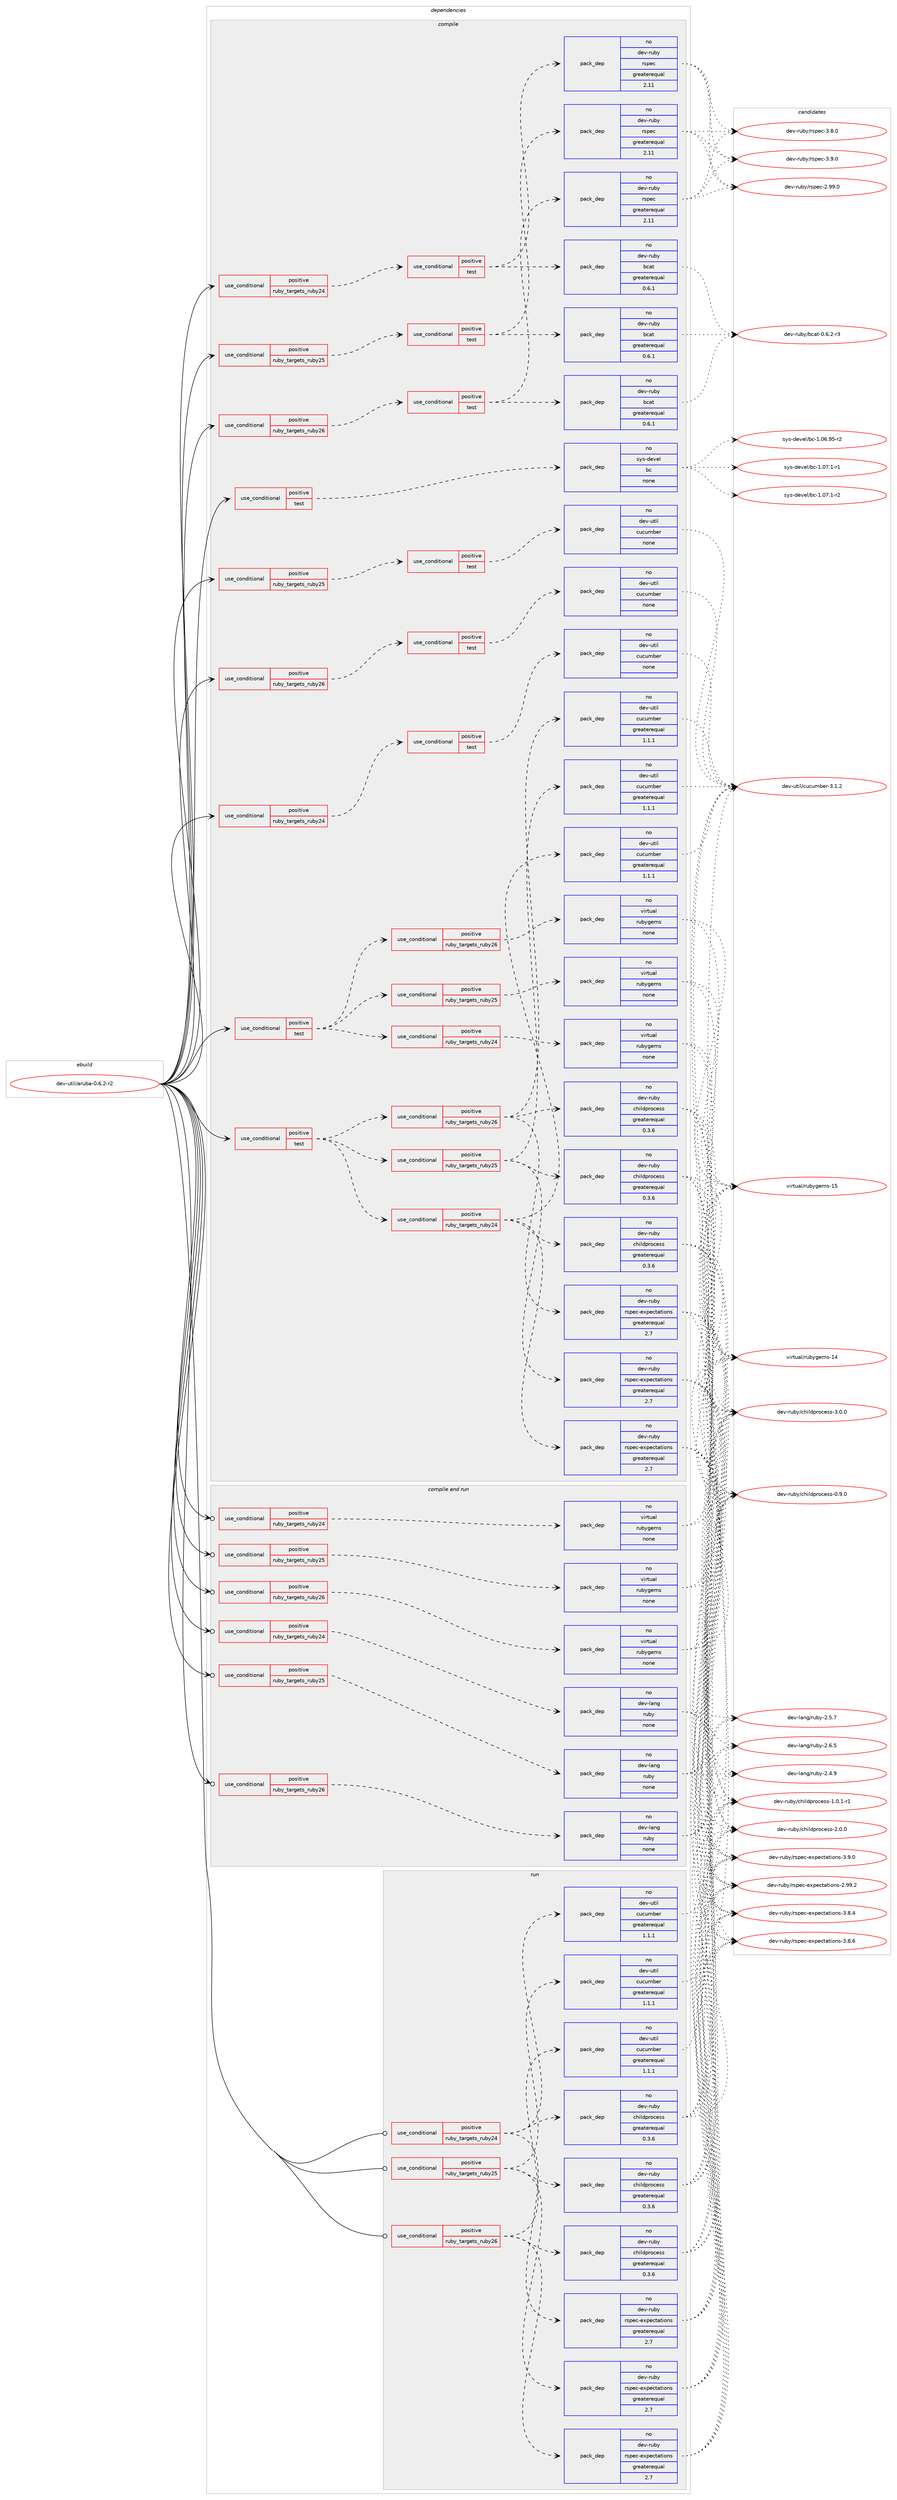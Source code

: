 digraph prolog {

# *************
# Graph options
# *************

newrank=true;
concentrate=true;
compound=true;
graph [rankdir=LR,fontname=Helvetica,fontsize=10,ranksep=1.5];#, ranksep=2.5, nodesep=0.2];
edge  [arrowhead=vee];
node  [fontname=Helvetica,fontsize=10];

# **********
# The ebuild
# **********

subgraph cluster_leftcol {
color=gray;
rank=same;
label=<<i>ebuild</i>>;
id [label="dev-util/aruba-0.6.2-r2", color=red, width=4, href="../dev-util/aruba-0.6.2-r2.svg"];
}

# ****************
# The dependencies
# ****************

subgraph cluster_midcol {
color=gray;
label=<<i>dependencies</i>>;
subgraph cluster_compile {
fillcolor="#eeeeee";
style=filled;
label=<<i>compile</i>>;
subgraph cond181787 {
dependency725439 [label=<<TABLE BORDER="0" CELLBORDER="1" CELLSPACING="0" CELLPADDING="4"><TR><TD ROWSPAN="3" CELLPADDING="10">use_conditional</TD></TR><TR><TD>positive</TD></TR><TR><TD>ruby_targets_ruby24</TD></TR></TABLE>>, shape=none, color=red];
subgraph cond181788 {
dependency725440 [label=<<TABLE BORDER="0" CELLBORDER="1" CELLSPACING="0" CELLPADDING="4"><TR><TD ROWSPAN="3" CELLPADDING="10">use_conditional</TD></TR><TR><TD>positive</TD></TR><TR><TD>test</TD></TR></TABLE>>, shape=none, color=red];
subgraph pack531557 {
dependency725441 [label=<<TABLE BORDER="0" CELLBORDER="1" CELLSPACING="0" CELLPADDING="4" WIDTH="220"><TR><TD ROWSPAN="6" CELLPADDING="30">pack_dep</TD></TR><TR><TD WIDTH="110">no</TD></TR><TR><TD>dev-ruby</TD></TR><TR><TD>rspec</TD></TR><TR><TD>greaterequal</TD></TR><TR><TD>2.11</TD></TR></TABLE>>, shape=none, color=blue];
}
dependency725440:e -> dependency725441:w [weight=20,style="dashed",arrowhead="vee"];
subgraph pack531558 {
dependency725442 [label=<<TABLE BORDER="0" CELLBORDER="1" CELLSPACING="0" CELLPADDING="4" WIDTH="220"><TR><TD ROWSPAN="6" CELLPADDING="30">pack_dep</TD></TR><TR><TD WIDTH="110">no</TD></TR><TR><TD>dev-ruby</TD></TR><TR><TD>bcat</TD></TR><TR><TD>greaterequal</TD></TR><TR><TD>0.6.1</TD></TR></TABLE>>, shape=none, color=blue];
}
dependency725440:e -> dependency725442:w [weight=20,style="dashed",arrowhead="vee"];
}
dependency725439:e -> dependency725440:w [weight=20,style="dashed",arrowhead="vee"];
}
id:e -> dependency725439:w [weight=20,style="solid",arrowhead="vee"];
subgraph cond181789 {
dependency725443 [label=<<TABLE BORDER="0" CELLBORDER="1" CELLSPACING="0" CELLPADDING="4"><TR><TD ROWSPAN="3" CELLPADDING="10">use_conditional</TD></TR><TR><TD>positive</TD></TR><TR><TD>ruby_targets_ruby24</TD></TR></TABLE>>, shape=none, color=red];
subgraph cond181790 {
dependency725444 [label=<<TABLE BORDER="0" CELLBORDER="1" CELLSPACING="0" CELLPADDING="4"><TR><TD ROWSPAN="3" CELLPADDING="10">use_conditional</TD></TR><TR><TD>positive</TD></TR><TR><TD>test</TD></TR></TABLE>>, shape=none, color=red];
subgraph pack531559 {
dependency725445 [label=<<TABLE BORDER="0" CELLBORDER="1" CELLSPACING="0" CELLPADDING="4" WIDTH="220"><TR><TD ROWSPAN="6" CELLPADDING="30">pack_dep</TD></TR><TR><TD WIDTH="110">no</TD></TR><TR><TD>dev-util</TD></TR><TR><TD>cucumber</TD></TR><TR><TD>none</TD></TR><TR><TD></TD></TR></TABLE>>, shape=none, color=blue];
}
dependency725444:e -> dependency725445:w [weight=20,style="dashed",arrowhead="vee"];
}
dependency725443:e -> dependency725444:w [weight=20,style="dashed",arrowhead="vee"];
}
id:e -> dependency725443:w [weight=20,style="solid",arrowhead="vee"];
subgraph cond181791 {
dependency725446 [label=<<TABLE BORDER="0" CELLBORDER="1" CELLSPACING="0" CELLPADDING="4"><TR><TD ROWSPAN="3" CELLPADDING="10">use_conditional</TD></TR><TR><TD>positive</TD></TR><TR><TD>ruby_targets_ruby25</TD></TR></TABLE>>, shape=none, color=red];
subgraph cond181792 {
dependency725447 [label=<<TABLE BORDER="0" CELLBORDER="1" CELLSPACING="0" CELLPADDING="4"><TR><TD ROWSPAN="3" CELLPADDING="10">use_conditional</TD></TR><TR><TD>positive</TD></TR><TR><TD>test</TD></TR></TABLE>>, shape=none, color=red];
subgraph pack531560 {
dependency725448 [label=<<TABLE BORDER="0" CELLBORDER="1" CELLSPACING="0" CELLPADDING="4" WIDTH="220"><TR><TD ROWSPAN="6" CELLPADDING="30">pack_dep</TD></TR><TR><TD WIDTH="110">no</TD></TR><TR><TD>dev-ruby</TD></TR><TR><TD>rspec</TD></TR><TR><TD>greaterequal</TD></TR><TR><TD>2.11</TD></TR></TABLE>>, shape=none, color=blue];
}
dependency725447:e -> dependency725448:w [weight=20,style="dashed",arrowhead="vee"];
subgraph pack531561 {
dependency725449 [label=<<TABLE BORDER="0" CELLBORDER="1" CELLSPACING="0" CELLPADDING="4" WIDTH="220"><TR><TD ROWSPAN="6" CELLPADDING="30">pack_dep</TD></TR><TR><TD WIDTH="110">no</TD></TR><TR><TD>dev-ruby</TD></TR><TR><TD>bcat</TD></TR><TR><TD>greaterequal</TD></TR><TR><TD>0.6.1</TD></TR></TABLE>>, shape=none, color=blue];
}
dependency725447:e -> dependency725449:w [weight=20,style="dashed",arrowhead="vee"];
}
dependency725446:e -> dependency725447:w [weight=20,style="dashed",arrowhead="vee"];
}
id:e -> dependency725446:w [weight=20,style="solid",arrowhead="vee"];
subgraph cond181793 {
dependency725450 [label=<<TABLE BORDER="0" CELLBORDER="1" CELLSPACING="0" CELLPADDING="4"><TR><TD ROWSPAN="3" CELLPADDING="10">use_conditional</TD></TR><TR><TD>positive</TD></TR><TR><TD>ruby_targets_ruby25</TD></TR></TABLE>>, shape=none, color=red];
subgraph cond181794 {
dependency725451 [label=<<TABLE BORDER="0" CELLBORDER="1" CELLSPACING="0" CELLPADDING="4"><TR><TD ROWSPAN="3" CELLPADDING="10">use_conditional</TD></TR><TR><TD>positive</TD></TR><TR><TD>test</TD></TR></TABLE>>, shape=none, color=red];
subgraph pack531562 {
dependency725452 [label=<<TABLE BORDER="0" CELLBORDER="1" CELLSPACING="0" CELLPADDING="4" WIDTH="220"><TR><TD ROWSPAN="6" CELLPADDING="30">pack_dep</TD></TR><TR><TD WIDTH="110">no</TD></TR><TR><TD>dev-util</TD></TR><TR><TD>cucumber</TD></TR><TR><TD>none</TD></TR><TR><TD></TD></TR></TABLE>>, shape=none, color=blue];
}
dependency725451:e -> dependency725452:w [weight=20,style="dashed",arrowhead="vee"];
}
dependency725450:e -> dependency725451:w [weight=20,style="dashed",arrowhead="vee"];
}
id:e -> dependency725450:w [weight=20,style="solid",arrowhead="vee"];
subgraph cond181795 {
dependency725453 [label=<<TABLE BORDER="0" CELLBORDER="1" CELLSPACING="0" CELLPADDING="4"><TR><TD ROWSPAN="3" CELLPADDING="10">use_conditional</TD></TR><TR><TD>positive</TD></TR><TR><TD>ruby_targets_ruby26</TD></TR></TABLE>>, shape=none, color=red];
subgraph cond181796 {
dependency725454 [label=<<TABLE BORDER="0" CELLBORDER="1" CELLSPACING="0" CELLPADDING="4"><TR><TD ROWSPAN="3" CELLPADDING="10">use_conditional</TD></TR><TR><TD>positive</TD></TR><TR><TD>test</TD></TR></TABLE>>, shape=none, color=red];
subgraph pack531563 {
dependency725455 [label=<<TABLE BORDER="0" CELLBORDER="1" CELLSPACING="0" CELLPADDING="4" WIDTH="220"><TR><TD ROWSPAN="6" CELLPADDING="30">pack_dep</TD></TR><TR><TD WIDTH="110">no</TD></TR><TR><TD>dev-ruby</TD></TR><TR><TD>rspec</TD></TR><TR><TD>greaterequal</TD></TR><TR><TD>2.11</TD></TR></TABLE>>, shape=none, color=blue];
}
dependency725454:e -> dependency725455:w [weight=20,style="dashed",arrowhead="vee"];
subgraph pack531564 {
dependency725456 [label=<<TABLE BORDER="0" CELLBORDER="1" CELLSPACING="0" CELLPADDING="4" WIDTH="220"><TR><TD ROWSPAN="6" CELLPADDING="30">pack_dep</TD></TR><TR><TD WIDTH="110">no</TD></TR><TR><TD>dev-ruby</TD></TR><TR><TD>bcat</TD></TR><TR><TD>greaterequal</TD></TR><TR><TD>0.6.1</TD></TR></TABLE>>, shape=none, color=blue];
}
dependency725454:e -> dependency725456:w [weight=20,style="dashed",arrowhead="vee"];
}
dependency725453:e -> dependency725454:w [weight=20,style="dashed",arrowhead="vee"];
}
id:e -> dependency725453:w [weight=20,style="solid",arrowhead="vee"];
subgraph cond181797 {
dependency725457 [label=<<TABLE BORDER="0" CELLBORDER="1" CELLSPACING="0" CELLPADDING="4"><TR><TD ROWSPAN="3" CELLPADDING="10">use_conditional</TD></TR><TR><TD>positive</TD></TR><TR><TD>ruby_targets_ruby26</TD></TR></TABLE>>, shape=none, color=red];
subgraph cond181798 {
dependency725458 [label=<<TABLE BORDER="0" CELLBORDER="1" CELLSPACING="0" CELLPADDING="4"><TR><TD ROWSPAN="3" CELLPADDING="10">use_conditional</TD></TR><TR><TD>positive</TD></TR><TR><TD>test</TD></TR></TABLE>>, shape=none, color=red];
subgraph pack531565 {
dependency725459 [label=<<TABLE BORDER="0" CELLBORDER="1" CELLSPACING="0" CELLPADDING="4" WIDTH="220"><TR><TD ROWSPAN="6" CELLPADDING="30">pack_dep</TD></TR><TR><TD WIDTH="110">no</TD></TR><TR><TD>dev-util</TD></TR><TR><TD>cucumber</TD></TR><TR><TD>none</TD></TR><TR><TD></TD></TR></TABLE>>, shape=none, color=blue];
}
dependency725458:e -> dependency725459:w [weight=20,style="dashed",arrowhead="vee"];
}
dependency725457:e -> dependency725458:w [weight=20,style="dashed",arrowhead="vee"];
}
id:e -> dependency725457:w [weight=20,style="solid",arrowhead="vee"];
subgraph cond181799 {
dependency725460 [label=<<TABLE BORDER="0" CELLBORDER="1" CELLSPACING="0" CELLPADDING="4"><TR><TD ROWSPAN="3" CELLPADDING="10">use_conditional</TD></TR><TR><TD>positive</TD></TR><TR><TD>test</TD></TR></TABLE>>, shape=none, color=red];
subgraph cond181800 {
dependency725461 [label=<<TABLE BORDER="0" CELLBORDER="1" CELLSPACING="0" CELLPADDING="4"><TR><TD ROWSPAN="3" CELLPADDING="10">use_conditional</TD></TR><TR><TD>positive</TD></TR><TR><TD>ruby_targets_ruby24</TD></TR></TABLE>>, shape=none, color=red];
subgraph pack531566 {
dependency725462 [label=<<TABLE BORDER="0" CELLBORDER="1" CELLSPACING="0" CELLPADDING="4" WIDTH="220"><TR><TD ROWSPAN="6" CELLPADDING="30">pack_dep</TD></TR><TR><TD WIDTH="110">no</TD></TR><TR><TD>dev-ruby</TD></TR><TR><TD>childprocess</TD></TR><TR><TD>greaterequal</TD></TR><TR><TD>0.3.6</TD></TR></TABLE>>, shape=none, color=blue];
}
dependency725461:e -> dependency725462:w [weight=20,style="dashed",arrowhead="vee"];
subgraph pack531567 {
dependency725463 [label=<<TABLE BORDER="0" CELLBORDER="1" CELLSPACING="0" CELLPADDING="4" WIDTH="220"><TR><TD ROWSPAN="6" CELLPADDING="30">pack_dep</TD></TR><TR><TD WIDTH="110">no</TD></TR><TR><TD>dev-ruby</TD></TR><TR><TD>rspec-expectations</TD></TR><TR><TD>greaterequal</TD></TR><TR><TD>2.7</TD></TR></TABLE>>, shape=none, color=blue];
}
dependency725461:e -> dependency725463:w [weight=20,style="dashed",arrowhead="vee"];
subgraph pack531568 {
dependency725464 [label=<<TABLE BORDER="0" CELLBORDER="1" CELLSPACING="0" CELLPADDING="4" WIDTH="220"><TR><TD ROWSPAN="6" CELLPADDING="30">pack_dep</TD></TR><TR><TD WIDTH="110">no</TD></TR><TR><TD>dev-util</TD></TR><TR><TD>cucumber</TD></TR><TR><TD>greaterequal</TD></TR><TR><TD>1.1.1</TD></TR></TABLE>>, shape=none, color=blue];
}
dependency725461:e -> dependency725464:w [weight=20,style="dashed",arrowhead="vee"];
}
dependency725460:e -> dependency725461:w [weight=20,style="dashed",arrowhead="vee"];
subgraph cond181801 {
dependency725465 [label=<<TABLE BORDER="0" CELLBORDER="1" CELLSPACING="0" CELLPADDING="4"><TR><TD ROWSPAN="3" CELLPADDING="10">use_conditional</TD></TR><TR><TD>positive</TD></TR><TR><TD>ruby_targets_ruby25</TD></TR></TABLE>>, shape=none, color=red];
subgraph pack531569 {
dependency725466 [label=<<TABLE BORDER="0" CELLBORDER="1" CELLSPACING="0" CELLPADDING="4" WIDTH="220"><TR><TD ROWSPAN="6" CELLPADDING="30">pack_dep</TD></TR><TR><TD WIDTH="110">no</TD></TR><TR><TD>dev-ruby</TD></TR><TR><TD>childprocess</TD></TR><TR><TD>greaterequal</TD></TR><TR><TD>0.3.6</TD></TR></TABLE>>, shape=none, color=blue];
}
dependency725465:e -> dependency725466:w [weight=20,style="dashed",arrowhead="vee"];
subgraph pack531570 {
dependency725467 [label=<<TABLE BORDER="0" CELLBORDER="1" CELLSPACING="0" CELLPADDING="4" WIDTH="220"><TR><TD ROWSPAN="6" CELLPADDING="30">pack_dep</TD></TR><TR><TD WIDTH="110">no</TD></TR><TR><TD>dev-ruby</TD></TR><TR><TD>rspec-expectations</TD></TR><TR><TD>greaterequal</TD></TR><TR><TD>2.7</TD></TR></TABLE>>, shape=none, color=blue];
}
dependency725465:e -> dependency725467:w [weight=20,style="dashed",arrowhead="vee"];
subgraph pack531571 {
dependency725468 [label=<<TABLE BORDER="0" CELLBORDER="1" CELLSPACING="0" CELLPADDING="4" WIDTH="220"><TR><TD ROWSPAN="6" CELLPADDING="30">pack_dep</TD></TR><TR><TD WIDTH="110">no</TD></TR><TR><TD>dev-util</TD></TR><TR><TD>cucumber</TD></TR><TR><TD>greaterequal</TD></TR><TR><TD>1.1.1</TD></TR></TABLE>>, shape=none, color=blue];
}
dependency725465:e -> dependency725468:w [weight=20,style="dashed",arrowhead="vee"];
}
dependency725460:e -> dependency725465:w [weight=20,style="dashed",arrowhead="vee"];
subgraph cond181802 {
dependency725469 [label=<<TABLE BORDER="0" CELLBORDER="1" CELLSPACING="0" CELLPADDING="4"><TR><TD ROWSPAN="3" CELLPADDING="10">use_conditional</TD></TR><TR><TD>positive</TD></TR><TR><TD>ruby_targets_ruby26</TD></TR></TABLE>>, shape=none, color=red];
subgraph pack531572 {
dependency725470 [label=<<TABLE BORDER="0" CELLBORDER="1" CELLSPACING="0" CELLPADDING="4" WIDTH="220"><TR><TD ROWSPAN="6" CELLPADDING="30">pack_dep</TD></TR><TR><TD WIDTH="110">no</TD></TR><TR><TD>dev-ruby</TD></TR><TR><TD>childprocess</TD></TR><TR><TD>greaterequal</TD></TR><TR><TD>0.3.6</TD></TR></TABLE>>, shape=none, color=blue];
}
dependency725469:e -> dependency725470:w [weight=20,style="dashed",arrowhead="vee"];
subgraph pack531573 {
dependency725471 [label=<<TABLE BORDER="0" CELLBORDER="1" CELLSPACING="0" CELLPADDING="4" WIDTH="220"><TR><TD ROWSPAN="6" CELLPADDING="30">pack_dep</TD></TR><TR><TD WIDTH="110">no</TD></TR><TR><TD>dev-ruby</TD></TR><TR><TD>rspec-expectations</TD></TR><TR><TD>greaterequal</TD></TR><TR><TD>2.7</TD></TR></TABLE>>, shape=none, color=blue];
}
dependency725469:e -> dependency725471:w [weight=20,style="dashed",arrowhead="vee"];
subgraph pack531574 {
dependency725472 [label=<<TABLE BORDER="0" CELLBORDER="1" CELLSPACING="0" CELLPADDING="4" WIDTH="220"><TR><TD ROWSPAN="6" CELLPADDING="30">pack_dep</TD></TR><TR><TD WIDTH="110">no</TD></TR><TR><TD>dev-util</TD></TR><TR><TD>cucumber</TD></TR><TR><TD>greaterequal</TD></TR><TR><TD>1.1.1</TD></TR></TABLE>>, shape=none, color=blue];
}
dependency725469:e -> dependency725472:w [weight=20,style="dashed",arrowhead="vee"];
}
dependency725460:e -> dependency725469:w [weight=20,style="dashed",arrowhead="vee"];
}
id:e -> dependency725460:w [weight=20,style="solid",arrowhead="vee"];
subgraph cond181803 {
dependency725473 [label=<<TABLE BORDER="0" CELLBORDER="1" CELLSPACING="0" CELLPADDING="4"><TR><TD ROWSPAN="3" CELLPADDING="10">use_conditional</TD></TR><TR><TD>positive</TD></TR><TR><TD>test</TD></TR></TABLE>>, shape=none, color=red];
subgraph cond181804 {
dependency725474 [label=<<TABLE BORDER="0" CELLBORDER="1" CELLSPACING="0" CELLPADDING="4"><TR><TD ROWSPAN="3" CELLPADDING="10">use_conditional</TD></TR><TR><TD>positive</TD></TR><TR><TD>ruby_targets_ruby24</TD></TR></TABLE>>, shape=none, color=red];
subgraph pack531575 {
dependency725475 [label=<<TABLE BORDER="0" CELLBORDER="1" CELLSPACING="0" CELLPADDING="4" WIDTH="220"><TR><TD ROWSPAN="6" CELLPADDING="30">pack_dep</TD></TR><TR><TD WIDTH="110">no</TD></TR><TR><TD>virtual</TD></TR><TR><TD>rubygems</TD></TR><TR><TD>none</TD></TR><TR><TD></TD></TR></TABLE>>, shape=none, color=blue];
}
dependency725474:e -> dependency725475:w [weight=20,style="dashed",arrowhead="vee"];
}
dependency725473:e -> dependency725474:w [weight=20,style="dashed",arrowhead="vee"];
subgraph cond181805 {
dependency725476 [label=<<TABLE BORDER="0" CELLBORDER="1" CELLSPACING="0" CELLPADDING="4"><TR><TD ROWSPAN="3" CELLPADDING="10">use_conditional</TD></TR><TR><TD>positive</TD></TR><TR><TD>ruby_targets_ruby25</TD></TR></TABLE>>, shape=none, color=red];
subgraph pack531576 {
dependency725477 [label=<<TABLE BORDER="0" CELLBORDER="1" CELLSPACING="0" CELLPADDING="4" WIDTH="220"><TR><TD ROWSPAN="6" CELLPADDING="30">pack_dep</TD></TR><TR><TD WIDTH="110">no</TD></TR><TR><TD>virtual</TD></TR><TR><TD>rubygems</TD></TR><TR><TD>none</TD></TR><TR><TD></TD></TR></TABLE>>, shape=none, color=blue];
}
dependency725476:e -> dependency725477:w [weight=20,style="dashed",arrowhead="vee"];
}
dependency725473:e -> dependency725476:w [weight=20,style="dashed",arrowhead="vee"];
subgraph cond181806 {
dependency725478 [label=<<TABLE BORDER="0" CELLBORDER="1" CELLSPACING="0" CELLPADDING="4"><TR><TD ROWSPAN="3" CELLPADDING="10">use_conditional</TD></TR><TR><TD>positive</TD></TR><TR><TD>ruby_targets_ruby26</TD></TR></TABLE>>, shape=none, color=red];
subgraph pack531577 {
dependency725479 [label=<<TABLE BORDER="0" CELLBORDER="1" CELLSPACING="0" CELLPADDING="4" WIDTH="220"><TR><TD ROWSPAN="6" CELLPADDING="30">pack_dep</TD></TR><TR><TD WIDTH="110">no</TD></TR><TR><TD>virtual</TD></TR><TR><TD>rubygems</TD></TR><TR><TD>none</TD></TR><TR><TD></TD></TR></TABLE>>, shape=none, color=blue];
}
dependency725478:e -> dependency725479:w [weight=20,style="dashed",arrowhead="vee"];
}
dependency725473:e -> dependency725478:w [weight=20,style="dashed",arrowhead="vee"];
}
id:e -> dependency725473:w [weight=20,style="solid",arrowhead="vee"];
subgraph cond181807 {
dependency725480 [label=<<TABLE BORDER="0" CELLBORDER="1" CELLSPACING="0" CELLPADDING="4"><TR><TD ROWSPAN="3" CELLPADDING="10">use_conditional</TD></TR><TR><TD>positive</TD></TR><TR><TD>test</TD></TR></TABLE>>, shape=none, color=red];
subgraph pack531578 {
dependency725481 [label=<<TABLE BORDER="0" CELLBORDER="1" CELLSPACING="0" CELLPADDING="4" WIDTH="220"><TR><TD ROWSPAN="6" CELLPADDING="30">pack_dep</TD></TR><TR><TD WIDTH="110">no</TD></TR><TR><TD>sys-devel</TD></TR><TR><TD>bc</TD></TR><TR><TD>none</TD></TR><TR><TD></TD></TR></TABLE>>, shape=none, color=blue];
}
dependency725480:e -> dependency725481:w [weight=20,style="dashed",arrowhead="vee"];
}
id:e -> dependency725480:w [weight=20,style="solid",arrowhead="vee"];
}
subgraph cluster_compileandrun {
fillcolor="#eeeeee";
style=filled;
label=<<i>compile and run</i>>;
subgraph cond181808 {
dependency725482 [label=<<TABLE BORDER="0" CELLBORDER="1" CELLSPACING="0" CELLPADDING="4"><TR><TD ROWSPAN="3" CELLPADDING="10">use_conditional</TD></TR><TR><TD>positive</TD></TR><TR><TD>ruby_targets_ruby24</TD></TR></TABLE>>, shape=none, color=red];
subgraph pack531579 {
dependency725483 [label=<<TABLE BORDER="0" CELLBORDER="1" CELLSPACING="0" CELLPADDING="4" WIDTH="220"><TR><TD ROWSPAN="6" CELLPADDING="30">pack_dep</TD></TR><TR><TD WIDTH="110">no</TD></TR><TR><TD>dev-lang</TD></TR><TR><TD>ruby</TD></TR><TR><TD>none</TD></TR><TR><TD></TD></TR></TABLE>>, shape=none, color=blue];
}
dependency725482:e -> dependency725483:w [weight=20,style="dashed",arrowhead="vee"];
}
id:e -> dependency725482:w [weight=20,style="solid",arrowhead="odotvee"];
subgraph cond181809 {
dependency725484 [label=<<TABLE BORDER="0" CELLBORDER="1" CELLSPACING="0" CELLPADDING="4"><TR><TD ROWSPAN="3" CELLPADDING="10">use_conditional</TD></TR><TR><TD>positive</TD></TR><TR><TD>ruby_targets_ruby24</TD></TR></TABLE>>, shape=none, color=red];
subgraph pack531580 {
dependency725485 [label=<<TABLE BORDER="0" CELLBORDER="1" CELLSPACING="0" CELLPADDING="4" WIDTH="220"><TR><TD ROWSPAN="6" CELLPADDING="30">pack_dep</TD></TR><TR><TD WIDTH="110">no</TD></TR><TR><TD>virtual</TD></TR><TR><TD>rubygems</TD></TR><TR><TD>none</TD></TR><TR><TD></TD></TR></TABLE>>, shape=none, color=blue];
}
dependency725484:e -> dependency725485:w [weight=20,style="dashed",arrowhead="vee"];
}
id:e -> dependency725484:w [weight=20,style="solid",arrowhead="odotvee"];
subgraph cond181810 {
dependency725486 [label=<<TABLE BORDER="0" CELLBORDER="1" CELLSPACING="0" CELLPADDING="4"><TR><TD ROWSPAN="3" CELLPADDING="10">use_conditional</TD></TR><TR><TD>positive</TD></TR><TR><TD>ruby_targets_ruby25</TD></TR></TABLE>>, shape=none, color=red];
subgraph pack531581 {
dependency725487 [label=<<TABLE BORDER="0" CELLBORDER="1" CELLSPACING="0" CELLPADDING="4" WIDTH="220"><TR><TD ROWSPAN="6" CELLPADDING="30">pack_dep</TD></TR><TR><TD WIDTH="110">no</TD></TR><TR><TD>dev-lang</TD></TR><TR><TD>ruby</TD></TR><TR><TD>none</TD></TR><TR><TD></TD></TR></TABLE>>, shape=none, color=blue];
}
dependency725486:e -> dependency725487:w [weight=20,style="dashed",arrowhead="vee"];
}
id:e -> dependency725486:w [weight=20,style="solid",arrowhead="odotvee"];
subgraph cond181811 {
dependency725488 [label=<<TABLE BORDER="0" CELLBORDER="1" CELLSPACING="0" CELLPADDING="4"><TR><TD ROWSPAN="3" CELLPADDING="10">use_conditional</TD></TR><TR><TD>positive</TD></TR><TR><TD>ruby_targets_ruby25</TD></TR></TABLE>>, shape=none, color=red];
subgraph pack531582 {
dependency725489 [label=<<TABLE BORDER="0" CELLBORDER="1" CELLSPACING="0" CELLPADDING="4" WIDTH="220"><TR><TD ROWSPAN="6" CELLPADDING="30">pack_dep</TD></TR><TR><TD WIDTH="110">no</TD></TR><TR><TD>virtual</TD></TR><TR><TD>rubygems</TD></TR><TR><TD>none</TD></TR><TR><TD></TD></TR></TABLE>>, shape=none, color=blue];
}
dependency725488:e -> dependency725489:w [weight=20,style="dashed",arrowhead="vee"];
}
id:e -> dependency725488:w [weight=20,style="solid",arrowhead="odotvee"];
subgraph cond181812 {
dependency725490 [label=<<TABLE BORDER="0" CELLBORDER="1" CELLSPACING="0" CELLPADDING="4"><TR><TD ROWSPAN="3" CELLPADDING="10">use_conditional</TD></TR><TR><TD>positive</TD></TR><TR><TD>ruby_targets_ruby26</TD></TR></TABLE>>, shape=none, color=red];
subgraph pack531583 {
dependency725491 [label=<<TABLE BORDER="0" CELLBORDER="1" CELLSPACING="0" CELLPADDING="4" WIDTH="220"><TR><TD ROWSPAN="6" CELLPADDING="30">pack_dep</TD></TR><TR><TD WIDTH="110">no</TD></TR><TR><TD>dev-lang</TD></TR><TR><TD>ruby</TD></TR><TR><TD>none</TD></TR><TR><TD></TD></TR></TABLE>>, shape=none, color=blue];
}
dependency725490:e -> dependency725491:w [weight=20,style="dashed",arrowhead="vee"];
}
id:e -> dependency725490:w [weight=20,style="solid",arrowhead="odotvee"];
subgraph cond181813 {
dependency725492 [label=<<TABLE BORDER="0" CELLBORDER="1" CELLSPACING="0" CELLPADDING="4"><TR><TD ROWSPAN="3" CELLPADDING="10">use_conditional</TD></TR><TR><TD>positive</TD></TR><TR><TD>ruby_targets_ruby26</TD></TR></TABLE>>, shape=none, color=red];
subgraph pack531584 {
dependency725493 [label=<<TABLE BORDER="0" CELLBORDER="1" CELLSPACING="0" CELLPADDING="4" WIDTH="220"><TR><TD ROWSPAN="6" CELLPADDING="30">pack_dep</TD></TR><TR><TD WIDTH="110">no</TD></TR><TR><TD>virtual</TD></TR><TR><TD>rubygems</TD></TR><TR><TD>none</TD></TR><TR><TD></TD></TR></TABLE>>, shape=none, color=blue];
}
dependency725492:e -> dependency725493:w [weight=20,style="dashed",arrowhead="vee"];
}
id:e -> dependency725492:w [weight=20,style="solid",arrowhead="odotvee"];
}
subgraph cluster_run {
fillcolor="#eeeeee";
style=filled;
label=<<i>run</i>>;
subgraph cond181814 {
dependency725494 [label=<<TABLE BORDER="0" CELLBORDER="1" CELLSPACING="0" CELLPADDING="4"><TR><TD ROWSPAN="3" CELLPADDING="10">use_conditional</TD></TR><TR><TD>positive</TD></TR><TR><TD>ruby_targets_ruby24</TD></TR></TABLE>>, shape=none, color=red];
subgraph pack531585 {
dependency725495 [label=<<TABLE BORDER="0" CELLBORDER="1" CELLSPACING="0" CELLPADDING="4" WIDTH="220"><TR><TD ROWSPAN="6" CELLPADDING="30">pack_dep</TD></TR><TR><TD WIDTH="110">no</TD></TR><TR><TD>dev-ruby</TD></TR><TR><TD>childprocess</TD></TR><TR><TD>greaterequal</TD></TR><TR><TD>0.3.6</TD></TR></TABLE>>, shape=none, color=blue];
}
dependency725494:e -> dependency725495:w [weight=20,style="dashed",arrowhead="vee"];
subgraph pack531586 {
dependency725496 [label=<<TABLE BORDER="0" CELLBORDER="1" CELLSPACING="0" CELLPADDING="4" WIDTH="220"><TR><TD ROWSPAN="6" CELLPADDING="30">pack_dep</TD></TR><TR><TD WIDTH="110">no</TD></TR><TR><TD>dev-ruby</TD></TR><TR><TD>rspec-expectations</TD></TR><TR><TD>greaterequal</TD></TR><TR><TD>2.7</TD></TR></TABLE>>, shape=none, color=blue];
}
dependency725494:e -> dependency725496:w [weight=20,style="dashed",arrowhead="vee"];
subgraph pack531587 {
dependency725497 [label=<<TABLE BORDER="0" CELLBORDER="1" CELLSPACING="0" CELLPADDING="4" WIDTH="220"><TR><TD ROWSPAN="6" CELLPADDING="30">pack_dep</TD></TR><TR><TD WIDTH="110">no</TD></TR><TR><TD>dev-util</TD></TR><TR><TD>cucumber</TD></TR><TR><TD>greaterequal</TD></TR><TR><TD>1.1.1</TD></TR></TABLE>>, shape=none, color=blue];
}
dependency725494:e -> dependency725497:w [weight=20,style="dashed",arrowhead="vee"];
}
id:e -> dependency725494:w [weight=20,style="solid",arrowhead="odot"];
subgraph cond181815 {
dependency725498 [label=<<TABLE BORDER="0" CELLBORDER="1" CELLSPACING="0" CELLPADDING="4"><TR><TD ROWSPAN="3" CELLPADDING="10">use_conditional</TD></TR><TR><TD>positive</TD></TR><TR><TD>ruby_targets_ruby25</TD></TR></TABLE>>, shape=none, color=red];
subgraph pack531588 {
dependency725499 [label=<<TABLE BORDER="0" CELLBORDER="1" CELLSPACING="0" CELLPADDING="4" WIDTH="220"><TR><TD ROWSPAN="6" CELLPADDING="30">pack_dep</TD></TR><TR><TD WIDTH="110">no</TD></TR><TR><TD>dev-ruby</TD></TR><TR><TD>childprocess</TD></TR><TR><TD>greaterequal</TD></TR><TR><TD>0.3.6</TD></TR></TABLE>>, shape=none, color=blue];
}
dependency725498:e -> dependency725499:w [weight=20,style="dashed",arrowhead="vee"];
subgraph pack531589 {
dependency725500 [label=<<TABLE BORDER="0" CELLBORDER="1" CELLSPACING="0" CELLPADDING="4" WIDTH="220"><TR><TD ROWSPAN="6" CELLPADDING="30">pack_dep</TD></TR><TR><TD WIDTH="110">no</TD></TR><TR><TD>dev-ruby</TD></TR><TR><TD>rspec-expectations</TD></TR><TR><TD>greaterequal</TD></TR><TR><TD>2.7</TD></TR></TABLE>>, shape=none, color=blue];
}
dependency725498:e -> dependency725500:w [weight=20,style="dashed",arrowhead="vee"];
subgraph pack531590 {
dependency725501 [label=<<TABLE BORDER="0" CELLBORDER="1" CELLSPACING="0" CELLPADDING="4" WIDTH="220"><TR><TD ROWSPAN="6" CELLPADDING="30">pack_dep</TD></TR><TR><TD WIDTH="110">no</TD></TR><TR><TD>dev-util</TD></TR><TR><TD>cucumber</TD></TR><TR><TD>greaterequal</TD></TR><TR><TD>1.1.1</TD></TR></TABLE>>, shape=none, color=blue];
}
dependency725498:e -> dependency725501:w [weight=20,style="dashed",arrowhead="vee"];
}
id:e -> dependency725498:w [weight=20,style="solid",arrowhead="odot"];
subgraph cond181816 {
dependency725502 [label=<<TABLE BORDER="0" CELLBORDER="1" CELLSPACING="0" CELLPADDING="4"><TR><TD ROWSPAN="3" CELLPADDING="10">use_conditional</TD></TR><TR><TD>positive</TD></TR><TR><TD>ruby_targets_ruby26</TD></TR></TABLE>>, shape=none, color=red];
subgraph pack531591 {
dependency725503 [label=<<TABLE BORDER="0" CELLBORDER="1" CELLSPACING="0" CELLPADDING="4" WIDTH="220"><TR><TD ROWSPAN="6" CELLPADDING="30">pack_dep</TD></TR><TR><TD WIDTH="110">no</TD></TR><TR><TD>dev-ruby</TD></TR><TR><TD>childprocess</TD></TR><TR><TD>greaterequal</TD></TR><TR><TD>0.3.6</TD></TR></TABLE>>, shape=none, color=blue];
}
dependency725502:e -> dependency725503:w [weight=20,style="dashed",arrowhead="vee"];
subgraph pack531592 {
dependency725504 [label=<<TABLE BORDER="0" CELLBORDER="1" CELLSPACING="0" CELLPADDING="4" WIDTH="220"><TR><TD ROWSPAN="6" CELLPADDING="30">pack_dep</TD></TR><TR><TD WIDTH="110">no</TD></TR><TR><TD>dev-ruby</TD></TR><TR><TD>rspec-expectations</TD></TR><TR><TD>greaterequal</TD></TR><TR><TD>2.7</TD></TR></TABLE>>, shape=none, color=blue];
}
dependency725502:e -> dependency725504:w [weight=20,style="dashed",arrowhead="vee"];
subgraph pack531593 {
dependency725505 [label=<<TABLE BORDER="0" CELLBORDER="1" CELLSPACING="0" CELLPADDING="4" WIDTH="220"><TR><TD ROWSPAN="6" CELLPADDING="30">pack_dep</TD></TR><TR><TD WIDTH="110">no</TD></TR><TR><TD>dev-util</TD></TR><TR><TD>cucumber</TD></TR><TR><TD>greaterequal</TD></TR><TR><TD>1.1.1</TD></TR></TABLE>>, shape=none, color=blue];
}
dependency725502:e -> dependency725505:w [weight=20,style="dashed",arrowhead="vee"];
}
id:e -> dependency725502:w [weight=20,style="solid",arrowhead="odot"];
}
}

# **************
# The candidates
# **************

subgraph cluster_choices {
rank=same;
color=gray;
label=<<i>candidates</i>>;

subgraph choice531557 {
color=black;
nodesep=1;
choice1001011184511411798121471141151121019945504657574648 [label="dev-ruby/rspec-2.99.0", color=red, width=4,href="../dev-ruby/rspec-2.99.0.svg"];
choice10010111845114117981214711411511210199455146564648 [label="dev-ruby/rspec-3.8.0", color=red, width=4,href="../dev-ruby/rspec-3.8.0.svg"];
choice10010111845114117981214711411511210199455146574648 [label="dev-ruby/rspec-3.9.0", color=red, width=4,href="../dev-ruby/rspec-3.9.0.svg"];
dependency725441:e -> choice1001011184511411798121471141151121019945504657574648:w [style=dotted,weight="100"];
dependency725441:e -> choice10010111845114117981214711411511210199455146564648:w [style=dotted,weight="100"];
dependency725441:e -> choice10010111845114117981214711411511210199455146574648:w [style=dotted,weight="100"];
}
subgraph choice531558 {
color=black;
nodesep=1;
choice1001011184511411798121479899971164548465446504511451 [label="dev-ruby/bcat-0.6.2-r3", color=red, width=4,href="../dev-ruby/bcat-0.6.2-r3.svg"];
dependency725442:e -> choice1001011184511411798121479899971164548465446504511451:w [style=dotted,weight="100"];
}
subgraph choice531559 {
color=black;
nodesep=1;
choice1001011184511711610510847991179911710998101114455146494650 [label="dev-util/cucumber-3.1.2", color=red, width=4,href="../dev-util/cucumber-3.1.2.svg"];
dependency725445:e -> choice1001011184511711610510847991179911710998101114455146494650:w [style=dotted,weight="100"];
}
subgraph choice531560 {
color=black;
nodesep=1;
choice1001011184511411798121471141151121019945504657574648 [label="dev-ruby/rspec-2.99.0", color=red, width=4,href="../dev-ruby/rspec-2.99.0.svg"];
choice10010111845114117981214711411511210199455146564648 [label="dev-ruby/rspec-3.8.0", color=red, width=4,href="../dev-ruby/rspec-3.8.0.svg"];
choice10010111845114117981214711411511210199455146574648 [label="dev-ruby/rspec-3.9.0", color=red, width=4,href="../dev-ruby/rspec-3.9.0.svg"];
dependency725448:e -> choice1001011184511411798121471141151121019945504657574648:w [style=dotted,weight="100"];
dependency725448:e -> choice10010111845114117981214711411511210199455146564648:w [style=dotted,weight="100"];
dependency725448:e -> choice10010111845114117981214711411511210199455146574648:w [style=dotted,weight="100"];
}
subgraph choice531561 {
color=black;
nodesep=1;
choice1001011184511411798121479899971164548465446504511451 [label="dev-ruby/bcat-0.6.2-r3", color=red, width=4,href="../dev-ruby/bcat-0.6.2-r3.svg"];
dependency725449:e -> choice1001011184511411798121479899971164548465446504511451:w [style=dotted,weight="100"];
}
subgraph choice531562 {
color=black;
nodesep=1;
choice1001011184511711610510847991179911710998101114455146494650 [label="dev-util/cucumber-3.1.2", color=red, width=4,href="../dev-util/cucumber-3.1.2.svg"];
dependency725452:e -> choice1001011184511711610510847991179911710998101114455146494650:w [style=dotted,weight="100"];
}
subgraph choice531563 {
color=black;
nodesep=1;
choice1001011184511411798121471141151121019945504657574648 [label="dev-ruby/rspec-2.99.0", color=red, width=4,href="../dev-ruby/rspec-2.99.0.svg"];
choice10010111845114117981214711411511210199455146564648 [label="dev-ruby/rspec-3.8.0", color=red, width=4,href="../dev-ruby/rspec-3.8.0.svg"];
choice10010111845114117981214711411511210199455146574648 [label="dev-ruby/rspec-3.9.0", color=red, width=4,href="../dev-ruby/rspec-3.9.0.svg"];
dependency725455:e -> choice1001011184511411798121471141151121019945504657574648:w [style=dotted,weight="100"];
dependency725455:e -> choice10010111845114117981214711411511210199455146564648:w [style=dotted,weight="100"];
dependency725455:e -> choice10010111845114117981214711411511210199455146574648:w [style=dotted,weight="100"];
}
subgraph choice531564 {
color=black;
nodesep=1;
choice1001011184511411798121479899971164548465446504511451 [label="dev-ruby/bcat-0.6.2-r3", color=red, width=4,href="../dev-ruby/bcat-0.6.2-r3.svg"];
dependency725456:e -> choice1001011184511411798121479899971164548465446504511451:w [style=dotted,weight="100"];
}
subgraph choice531565 {
color=black;
nodesep=1;
choice1001011184511711610510847991179911710998101114455146494650 [label="dev-util/cucumber-3.1.2", color=red, width=4,href="../dev-util/cucumber-3.1.2.svg"];
dependency725459:e -> choice1001011184511711610510847991179911710998101114455146494650:w [style=dotted,weight="100"];
}
subgraph choice531566 {
color=black;
nodesep=1;
choice1001011184511411798121479910410510810011211411199101115115454846574648 [label="dev-ruby/childprocess-0.9.0", color=red, width=4,href="../dev-ruby/childprocess-0.9.0.svg"];
choice10010111845114117981214799104105108100112114111991011151154549464846494511449 [label="dev-ruby/childprocess-1.0.1-r1", color=red, width=4,href="../dev-ruby/childprocess-1.0.1-r1.svg"];
choice1001011184511411798121479910410510810011211411199101115115455046484648 [label="dev-ruby/childprocess-2.0.0", color=red, width=4,href="../dev-ruby/childprocess-2.0.0.svg"];
choice1001011184511411798121479910410510810011211411199101115115455146484648 [label="dev-ruby/childprocess-3.0.0", color=red, width=4,href="../dev-ruby/childprocess-3.0.0.svg"];
dependency725462:e -> choice1001011184511411798121479910410510810011211411199101115115454846574648:w [style=dotted,weight="100"];
dependency725462:e -> choice10010111845114117981214799104105108100112114111991011151154549464846494511449:w [style=dotted,weight="100"];
dependency725462:e -> choice1001011184511411798121479910410510810011211411199101115115455046484648:w [style=dotted,weight="100"];
dependency725462:e -> choice1001011184511411798121479910410510810011211411199101115115455146484648:w [style=dotted,weight="100"];
}
subgraph choice531567 {
color=black;
nodesep=1;
choice1001011184511411798121471141151121019945101120112101991169711610511111011545504657574650 [label="dev-ruby/rspec-expectations-2.99.2", color=red, width=4,href="../dev-ruby/rspec-expectations-2.99.2.svg"];
choice10010111845114117981214711411511210199451011201121019911697116105111110115455146564652 [label="dev-ruby/rspec-expectations-3.8.4", color=red, width=4,href="../dev-ruby/rspec-expectations-3.8.4.svg"];
choice10010111845114117981214711411511210199451011201121019911697116105111110115455146564654 [label="dev-ruby/rspec-expectations-3.8.6", color=red, width=4,href="../dev-ruby/rspec-expectations-3.8.6.svg"];
choice10010111845114117981214711411511210199451011201121019911697116105111110115455146574648 [label="dev-ruby/rspec-expectations-3.9.0", color=red, width=4,href="../dev-ruby/rspec-expectations-3.9.0.svg"];
dependency725463:e -> choice1001011184511411798121471141151121019945101120112101991169711610511111011545504657574650:w [style=dotted,weight="100"];
dependency725463:e -> choice10010111845114117981214711411511210199451011201121019911697116105111110115455146564652:w [style=dotted,weight="100"];
dependency725463:e -> choice10010111845114117981214711411511210199451011201121019911697116105111110115455146564654:w [style=dotted,weight="100"];
dependency725463:e -> choice10010111845114117981214711411511210199451011201121019911697116105111110115455146574648:w [style=dotted,weight="100"];
}
subgraph choice531568 {
color=black;
nodesep=1;
choice1001011184511711610510847991179911710998101114455146494650 [label="dev-util/cucumber-3.1.2", color=red, width=4,href="../dev-util/cucumber-3.1.2.svg"];
dependency725464:e -> choice1001011184511711610510847991179911710998101114455146494650:w [style=dotted,weight="100"];
}
subgraph choice531569 {
color=black;
nodesep=1;
choice1001011184511411798121479910410510810011211411199101115115454846574648 [label="dev-ruby/childprocess-0.9.0", color=red, width=4,href="../dev-ruby/childprocess-0.9.0.svg"];
choice10010111845114117981214799104105108100112114111991011151154549464846494511449 [label="dev-ruby/childprocess-1.0.1-r1", color=red, width=4,href="../dev-ruby/childprocess-1.0.1-r1.svg"];
choice1001011184511411798121479910410510810011211411199101115115455046484648 [label="dev-ruby/childprocess-2.0.0", color=red, width=4,href="../dev-ruby/childprocess-2.0.0.svg"];
choice1001011184511411798121479910410510810011211411199101115115455146484648 [label="dev-ruby/childprocess-3.0.0", color=red, width=4,href="../dev-ruby/childprocess-3.0.0.svg"];
dependency725466:e -> choice1001011184511411798121479910410510810011211411199101115115454846574648:w [style=dotted,weight="100"];
dependency725466:e -> choice10010111845114117981214799104105108100112114111991011151154549464846494511449:w [style=dotted,weight="100"];
dependency725466:e -> choice1001011184511411798121479910410510810011211411199101115115455046484648:w [style=dotted,weight="100"];
dependency725466:e -> choice1001011184511411798121479910410510810011211411199101115115455146484648:w [style=dotted,weight="100"];
}
subgraph choice531570 {
color=black;
nodesep=1;
choice1001011184511411798121471141151121019945101120112101991169711610511111011545504657574650 [label="dev-ruby/rspec-expectations-2.99.2", color=red, width=4,href="../dev-ruby/rspec-expectations-2.99.2.svg"];
choice10010111845114117981214711411511210199451011201121019911697116105111110115455146564652 [label="dev-ruby/rspec-expectations-3.8.4", color=red, width=4,href="../dev-ruby/rspec-expectations-3.8.4.svg"];
choice10010111845114117981214711411511210199451011201121019911697116105111110115455146564654 [label="dev-ruby/rspec-expectations-3.8.6", color=red, width=4,href="../dev-ruby/rspec-expectations-3.8.6.svg"];
choice10010111845114117981214711411511210199451011201121019911697116105111110115455146574648 [label="dev-ruby/rspec-expectations-3.9.0", color=red, width=4,href="../dev-ruby/rspec-expectations-3.9.0.svg"];
dependency725467:e -> choice1001011184511411798121471141151121019945101120112101991169711610511111011545504657574650:w [style=dotted,weight="100"];
dependency725467:e -> choice10010111845114117981214711411511210199451011201121019911697116105111110115455146564652:w [style=dotted,weight="100"];
dependency725467:e -> choice10010111845114117981214711411511210199451011201121019911697116105111110115455146564654:w [style=dotted,weight="100"];
dependency725467:e -> choice10010111845114117981214711411511210199451011201121019911697116105111110115455146574648:w [style=dotted,weight="100"];
}
subgraph choice531571 {
color=black;
nodesep=1;
choice1001011184511711610510847991179911710998101114455146494650 [label="dev-util/cucumber-3.1.2", color=red, width=4,href="../dev-util/cucumber-3.1.2.svg"];
dependency725468:e -> choice1001011184511711610510847991179911710998101114455146494650:w [style=dotted,weight="100"];
}
subgraph choice531572 {
color=black;
nodesep=1;
choice1001011184511411798121479910410510810011211411199101115115454846574648 [label="dev-ruby/childprocess-0.9.0", color=red, width=4,href="../dev-ruby/childprocess-0.9.0.svg"];
choice10010111845114117981214799104105108100112114111991011151154549464846494511449 [label="dev-ruby/childprocess-1.0.1-r1", color=red, width=4,href="../dev-ruby/childprocess-1.0.1-r1.svg"];
choice1001011184511411798121479910410510810011211411199101115115455046484648 [label="dev-ruby/childprocess-2.0.0", color=red, width=4,href="../dev-ruby/childprocess-2.0.0.svg"];
choice1001011184511411798121479910410510810011211411199101115115455146484648 [label="dev-ruby/childprocess-3.0.0", color=red, width=4,href="../dev-ruby/childprocess-3.0.0.svg"];
dependency725470:e -> choice1001011184511411798121479910410510810011211411199101115115454846574648:w [style=dotted,weight="100"];
dependency725470:e -> choice10010111845114117981214799104105108100112114111991011151154549464846494511449:w [style=dotted,weight="100"];
dependency725470:e -> choice1001011184511411798121479910410510810011211411199101115115455046484648:w [style=dotted,weight="100"];
dependency725470:e -> choice1001011184511411798121479910410510810011211411199101115115455146484648:w [style=dotted,weight="100"];
}
subgraph choice531573 {
color=black;
nodesep=1;
choice1001011184511411798121471141151121019945101120112101991169711610511111011545504657574650 [label="dev-ruby/rspec-expectations-2.99.2", color=red, width=4,href="../dev-ruby/rspec-expectations-2.99.2.svg"];
choice10010111845114117981214711411511210199451011201121019911697116105111110115455146564652 [label="dev-ruby/rspec-expectations-3.8.4", color=red, width=4,href="../dev-ruby/rspec-expectations-3.8.4.svg"];
choice10010111845114117981214711411511210199451011201121019911697116105111110115455146564654 [label="dev-ruby/rspec-expectations-3.8.6", color=red, width=4,href="../dev-ruby/rspec-expectations-3.8.6.svg"];
choice10010111845114117981214711411511210199451011201121019911697116105111110115455146574648 [label="dev-ruby/rspec-expectations-3.9.0", color=red, width=4,href="../dev-ruby/rspec-expectations-3.9.0.svg"];
dependency725471:e -> choice1001011184511411798121471141151121019945101120112101991169711610511111011545504657574650:w [style=dotted,weight="100"];
dependency725471:e -> choice10010111845114117981214711411511210199451011201121019911697116105111110115455146564652:w [style=dotted,weight="100"];
dependency725471:e -> choice10010111845114117981214711411511210199451011201121019911697116105111110115455146564654:w [style=dotted,weight="100"];
dependency725471:e -> choice10010111845114117981214711411511210199451011201121019911697116105111110115455146574648:w [style=dotted,weight="100"];
}
subgraph choice531574 {
color=black;
nodesep=1;
choice1001011184511711610510847991179911710998101114455146494650 [label="dev-util/cucumber-3.1.2", color=red, width=4,href="../dev-util/cucumber-3.1.2.svg"];
dependency725472:e -> choice1001011184511711610510847991179911710998101114455146494650:w [style=dotted,weight="100"];
}
subgraph choice531575 {
color=black;
nodesep=1;
choice118105114116117971084711411798121103101109115454952 [label="virtual/rubygems-14", color=red, width=4,href="../virtual/rubygems-14.svg"];
choice118105114116117971084711411798121103101109115454953 [label="virtual/rubygems-15", color=red, width=4,href="../virtual/rubygems-15.svg"];
dependency725475:e -> choice118105114116117971084711411798121103101109115454952:w [style=dotted,weight="100"];
dependency725475:e -> choice118105114116117971084711411798121103101109115454953:w [style=dotted,weight="100"];
}
subgraph choice531576 {
color=black;
nodesep=1;
choice118105114116117971084711411798121103101109115454952 [label="virtual/rubygems-14", color=red, width=4,href="../virtual/rubygems-14.svg"];
choice118105114116117971084711411798121103101109115454953 [label="virtual/rubygems-15", color=red, width=4,href="../virtual/rubygems-15.svg"];
dependency725477:e -> choice118105114116117971084711411798121103101109115454952:w [style=dotted,weight="100"];
dependency725477:e -> choice118105114116117971084711411798121103101109115454953:w [style=dotted,weight="100"];
}
subgraph choice531577 {
color=black;
nodesep=1;
choice118105114116117971084711411798121103101109115454952 [label="virtual/rubygems-14", color=red, width=4,href="../virtual/rubygems-14.svg"];
choice118105114116117971084711411798121103101109115454953 [label="virtual/rubygems-15", color=red, width=4,href="../virtual/rubygems-15.svg"];
dependency725479:e -> choice118105114116117971084711411798121103101109115454952:w [style=dotted,weight="100"];
dependency725479:e -> choice118105114116117971084711411798121103101109115454953:w [style=dotted,weight="100"];
}
subgraph choice531578 {
color=black;
nodesep=1;
choice1151211154510010111810110847989945494648544657534511450 [label="sys-devel/bc-1.06.95-r2", color=red, width=4,href="../sys-devel/bc-1.06.95-r2.svg"];
choice11512111545100101118101108479899454946485546494511449 [label="sys-devel/bc-1.07.1-r1", color=red, width=4,href="../sys-devel/bc-1.07.1-r1.svg"];
choice11512111545100101118101108479899454946485546494511450 [label="sys-devel/bc-1.07.1-r2", color=red, width=4,href="../sys-devel/bc-1.07.1-r2.svg"];
dependency725481:e -> choice1151211154510010111810110847989945494648544657534511450:w [style=dotted,weight="100"];
dependency725481:e -> choice11512111545100101118101108479899454946485546494511449:w [style=dotted,weight="100"];
dependency725481:e -> choice11512111545100101118101108479899454946485546494511450:w [style=dotted,weight="100"];
}
subgraph choice531579 {
color=black;
nodesep=1;
choice10010111845108971101034711411798121455046524657 [label="dev-lang/ruby-2.4.9", color=red, width=4,href="../dev-lang/ruby-2.4.9.svg"];
choice10010111845108971101034711411798121455046534655 [label="dev-lang/ruby-2.5.7", color=red, width=4,href="../dev-lang/ruby-2.5.7.svg"];
choice10010111845108971101034711411798121455046544653 [label="dev-lang/ruby-2.6.5", color=red, width=4,href="../dev-lang/ruby-2.6.5.svg"];
dependency725483:e -> choice10010111845108971101034711411798121455046524657:w [style=dotted,weight="100"];
dependency725483:e -> choice10010111845108971101034711411798121455046534655:w [style=dotted,weight="100"];
dependency725483:e -> choice10010111845108971101034711411798121455046544653:w [style=dotted,weight="100"];
}
subgraph choice531580 {
color=black;
nodesep=1;
choice118105114116117971084711411798121103101109115454952 [label="virtual/rubygems-14", color=red, width=4,href="../virtual/rubygems-14.svg"];
choice118105114116117971084711411798121103101109115454953 [label="virtual/rubygems-15", color=red, width=4,href="../virtual/rubygems-15.svg"];
dependency725485:e -> choice118105114116117971084711411798121103101109115454952:w [style=dotted,weight="100"];
dependency725485:e -> choice118105114116117971084711411798121103101109115454953:w [style=dotted,weight="100"];
}
subgraph choice531581 {
color=black;
nodesep=1;
choice10010111845108971101034711411798121455046524657 [label="dev-lang/ruby-2.4.9", color=red, width=4,href="../dev-lang/ruby-2.4.9.svg"];
choice10010111845108971101034711411798121455046534655 [label="dev-lang/ruby-2.5.7", color=red, width=4,href="../dev-lang/ruby-2.5.7.svg"];
choice10010111845108971101034711411798121455046544653 [label="dev-lang/ruby-2.6.5", color=red, width=4,href="../dev-lang/ruby-2.6.5.svg"];
dependency725487:e -> choice10010111845108971101034711411798121455046524657:w [style=dotted,weight="100"];
dependency725487:e -> choice10010111845108971101034711411798121455046534655:w [style=dotted,weight="100"];
dependency725487:e -> choice10010111845108971101034711411798121455046544653:w [style=dotted,weight="100"];
}
subgraph choice531582 {
color=black;
nodesep=1;
choice118105114116117971084711411798121103101109115454952 [label="virtual/rubygems-14", color=red, width=4,href="../virtual/rubygems-14.svg"];
choice118105114116117971084711411798121103101109115454953 [label="virtual/rubygems-15", color=red, width=4,href="../virtual/rubygems-15.svg"];
dependency725489:e -> choice118105114116117971084711411798121103101109115454952:w [style=dotted,weight="100"];
dependency725489:e -> choice118105114116117971084711411798121103101109115454953:w [style=dotted,weight="100"];
}
subgraph choice531583 {
color=black;
nodesep=1;
choice10010111845108971101034711411798121455046524657 [label="dev-lang/ruby-2.4.9", color=red, width=4,href="../dev-lang/ruby-2.4.9.svg"];
choice10010111845108971101034711411798121455046534655 [label="dev-lang/ruby-2.5.7", color=red, width=4,href="../dev-lang/ruby-2.5.7.svg"];
choice10010111845108971101034711411798121455046544653 [label="dev-lang/ruby-2.6.5", color=red, width=4,href="../dev-lang/ruby-2.6.5.svg"];
dependency725491:e -> choice10010111845108971101034711411798121455046524657:w [style=dotted,weight="100"];
dependency725491:e -> choice10010111845108971101034711411798121455046534655:w [style=dotted,weight="100"];
dependency725491:e -> choice10010111845108971101034711411798121455046544653:w [style=dotted,weight="100"];
}
subgraph choice531584 {
color=black;
nodesep=1;
choice118105114116117971084711411798121103101109115454952 [label="virtual/rubygems-14", color=red, width=4,href="../virtual/rubygems-14.svg"];
choice118105114116117971084711411798121103101109115454953 [label="virtual/rubygems-15", color=red, width=4,href="../virtual/rubygems-15.svg"];
dependency725493:e -> choice118105114116117971084711411798121103101109115454952:w [style=dotted,weight="100"];
dependency725493:e -> choice118105114116117971084711411798121103101109115454953:w [style=dotted,weight="100"];
}
subgraph choice531585 {
color=black;
nodesep=1;
choice1001011184511411798121479910410510810011211411199101115115454846574648 [label="dev-ruby/childprocess-0.9.0", color=red, width=4,href="../dev-ruby/childprocess-0.9.0.svg"];
choice10010111845114117981214799104105108100112114111991011151154549464846494511449 [label="dev-ruby/childprocess-1.0.1-r1", color=red, width=4,href="../dev-ruby/childprocess-1.0.1-r1.svg"];
choice1001011184511411798121479910410510810011211411199101115115455046484648 [label="dev-ruby/childprocess-2.0.0", color=red, width=4,href="../dev-ruby/childprocess-2.0.0.svg"];
choice1001011184511411798121479910410510810011211411199101115115455146484648 [label="dev-ruby/childprocess-3.0.0", color=red, width=4,href="../dev-ruby/childprocess-3.0.0.svg"];
dependency725495:e -> choice1001011184511411798121479910410510810011211411199101115115454846574648:w [style=dotted,weight="100"];
dependency725495:e -> choice10010111845114117981214799104105108100112114111991011151154549464846494511449:w [style=dotted,weight="100"];
dependency725495:e -> choice1001011184511411798121479910410510810011211411199101115115455046484648:w [style=dotted,weight="100"];
dependency725495:e -> choice1001011184511411798121479910410510810011211411199101115115455146484648:w [style=dotted,weight="100"];
}
subgraph choice531586 {
color=black;
nodesep=1;
choice1001011184511411798121471141151121019945101120112101991169711610511111011545504657574650 [label="dev-ruby/rspec-expectations-2.99.2", color=red, width=4,href="../dev-ruby/rspec-expectations-2.99.2.svg"];
choice10010111845114117981214711411511210199451011201121019911697116105111110115455146564652 [label="dev-ruby/rspec-expectations-3.8.4", color=red, width=4,href="../dev-ruby/rspec-expectations-3.8.4.svg"];
choice10010111845114117981214711411511210199451011201121019911697116105111110115455146564654 [label="dev-ruby/rspec-expectations-3.8.6", color=red, width=4,href="../dev-ruby/rspec-expectations-3.8.6.svg"];
choice10010111845114117981214711411511210199451011201121019911697116105111110115455146574648 [label="dev-ruby/rspec-expectations-3.9.0", color=red, width=4,href="../dev-ruby/rspec-expectations-3.9.0.svg"];
dependency725496:e -> choice1001011184511411798121471141151121019945101120112101991169711610511111011545504657574650:w [style=dotted,weight="100"];
dependency725496:e -> choice10010111845114117981214711411511210199451011201121019911697116105111110115455146564652:w [style=dotted,weight="100"];
dependency725496:e -> choice10010111845114117981214711411511210199451011201121019911697116105111110115455146564654:w [style=dotted,weight="100"];
dependency725496:e -> choice10010111845114117981214711411511210199451011201121019911697116105111110115455146574648:w [style=dotted,weight="100"];
}
subgraph choice531587 {
color=black;
nodesep=1;
choice1001011184511711610510847991179911710998101114455146494650 [label="dev-util/cucumber-3.1.2", color=red, width=4,href="../dev-util/cucumber-3.1.2.svg"];
dependency725497:e -> choice1001011184511711610510847991179911710998101114455146494650:w [style=dotted,weight="100"];
}
subgraph choice531588 {
color=black;
nodesep=1;
choice1001011184511411798121479910410510810011211411199101115115454846574648 [label="dev-ruby/childprocess-0.9.0", color=red, width=4,href="../dev-ruby/childprocess-0.9.0.svg"];
choice10010111845114117981214799104105108100112114111991011151154549464846494511449 [label="dev-ruby/childprocess-1.0.1-r1", color=red, width=4,href="../dev-ruby/childprocess-1.0.1-r1.svg"];
choice1001011184511411798121479910410510810011211411199101115115455046484648 [label="dev-ruby/childprocess-2.0.0", color=red, width=4,href="../dev-ruby/childprocess-2.0.0.svg"];
choice1001011184511411798121479910410510810011211411199101115115455146484648 [label="dev-ruby/childprocess-3.0.0", color=red, width=4,href="../dev-ruby/childprocess-3.0.0.svg"];
dependency725499:e -> choice1001011184511411798121479910410510810011211411199101115115454846574648:w [style=dotted,weight="100"];
dependency725499:e -> choice10010111845114117981214799104105108100112114111991011151154549464846494511449:w [style=dotted,weight="100"];
dependency725499:e -> choice1001011184511411798121479910410510810011211411199101115115455046484648:w [style=dotted,weight="100"];
dependency725499:e -> choice1001011184511411798121479910410510810011211411199101115115455146484648:w [style=dotted,weight="100"];
}
subgraph choice531589 {
color=black;
nodesep=1;
choice1001011184511411798121471141151121019945101120112101991169711610511111011545504657574650 [label="dev-ruby/rspec-expectations-2.99.2", color=red, width=4,href="../dev-ruby/rspec-expectations-2.99.2.svg"];
choice10010111845114117981214711411511210199451011201121019911697116105111110115455146564652 [label="dev-ruby/rspec-expectations-3.8.4", color=red, width=4,href="../dev-ruby/rspec-expectations-3.8.4.svg"];
choice10010111845114117981214711411511210199451011201121019911697116105111110115455146564654 [label="dev-ruby/rspec-expectations-3.8.6", color=red, width=4,href="../dev-ruby/rspec-expectations-3.8.6.svg"];
choice10010111845114117981214711411511210199451011201121019911697116105111110115455146574648 [label="dev-ruby/rspec-expectations-3.9.0", color=red, width=4,href="../dev-ruby/rspec-expectations-3.9.0.svg"];
dependency725500:e -> choice1001011184511411798121471141151121019945101120112101991169711610511111011545504657574650:w [style=dotted,weight="100"];
dependency725500:e -> choice10010111845114117981214711411511210199451011201121019911697116105111110115455146564652:w [style=dotted,weight="100"];
dependency725500:e -> choice10010111845114117981214711411511210199451011201121019911697116105111110115455146564654:w [style=dotted,weight="100"];
dependency725500:e -> choice10010111845114117981214711411511210199451011201121019911697116105111110115455146574648:w [style=dotted,weight="100"];
}
subgraph choice531590 {
color=black;
nodesep=1;
choice1001011184511711610510847991179911710998101114455146494650 [label="dev-util/cucumber-3.1.2", color=red, width=4,href="../dev-util/cucumber-3.1.2.svg"];
dependency725501:e -> choice1001011184511711610510847991179911710998101114455146494650:w [style=dotted,weight="100"];
}
subgraph choice531591 {
color=black;
nodesep=1;
choice1001011184511411798121479910410510810011211411199101115115454846574648 [label="dev-ruby/childprocess-0.9.0", color=red, width=4,href="../dev-ruby/childprocess-0.9.0.svg"];
choice10010111845114117981214799104105108100112114111991011151154549464846494511449 [label="dev-ruby/childprocess-1.0.1-r1", color=red, width=4,href="../dev-ruby/childprocess-1.0.1-r1.svg"];
choice1001011184511411798121479910410510810011211411199101115115455046484648 [label="dev-ruby/childprocess-2.0.0", color=red, width=4,href="../dev-ruby/childprocess-2.0.0.svg"];
choice1001011184511411798121479910410510810011211411199101115115455146484648 [label="dev-ruby/childprocess-3.0.0", color=red, width=4,href="../dev-ruby/childprocess-3.0.0.svg"];
dependency725503:e -> choice1001011184511411798121479910410510810011211411199101115115454846574648:w [style=dotted,weight="100"];
dependency725503:e -> choice10010111845114117981214799104105108100112114111991011151154549464846494511449:w [style=dotted,weight="100"];
dependency725503:e -> choice1001011184511411798121479910410510810011211411199101115115455046484648:w [style=dotted,weight="100"];
dependency725503:e -> choice1001011184511411798121479910410510810011211411199101115115455146484648:w [style=dotted,weight="100"];
}
subgraph choice531592 {
color=black;
nodesep=1;
choice1001011184511411798121471141151121019945101120112101991169711610511111011545504657574650 [label="dev-ruby/rspec-expectations-2.99.2", color=red, width=4,href="../dev-ruby/rspec-expectations-2.99.2.svg"];
choice10010111845114117981214711411511210199451011201121019911697116105111110115455146564652 [label="dev-ruby/rspec-expectations-3.8.4", color=red, width=4,href="../dev-ruby/rspec-expectations-3.8.4.svg"];
choice10010111845114117981214711411511210199451011201121019911697116105111110115455146564654 [label="dev-ruby/rspec-expectations-3.8.6", color=red, width=4,href="../dev-ruby/rspec-expectations-3.8.6.svg"];
choice10010111845114117981214711411511210199451011201121019911697116105111110115455146574648 [label="dev-ruby/rspec-expectations-3.9.0", color=red, width=4,href="../dev-ruby/rspec-expectations-3.9.0.svg"];
dependency725504:e -> choice1001011184511411798121471141151121019945101120112101991169711610511111011545504657574650:w [style=dotted,weight="100"];
dependency725504:e -> choice10010111845114117981214711411511210199451011201121019911697116105111110115455146564652:w [style=dotted,weight="100"];
dependency725504:e -> choice10010111845114117981214711411511210199451011201121019911697116105111110115455146564654:w [style=dotted,weight="100"];
dependency725504:e -> choice10010111845114117981214711411511210199451011201121019911697116105111110115455146574648:w [style=dotted,weight="100"];
}
subgraph choice531593 {
color=black;
nodesep=1;
choice1001011184511711610510847991179911710998101114455146494650 [label="dev-util/cucumber-3.1.2", color=red, width=4,href="../dev-util/cucumber-3.1.2.svg"];
dependency725505:e -> choice1001011184511711610510847991179911710998101114455146494650:w [style=dotted,weight="100"];
}
}

}
